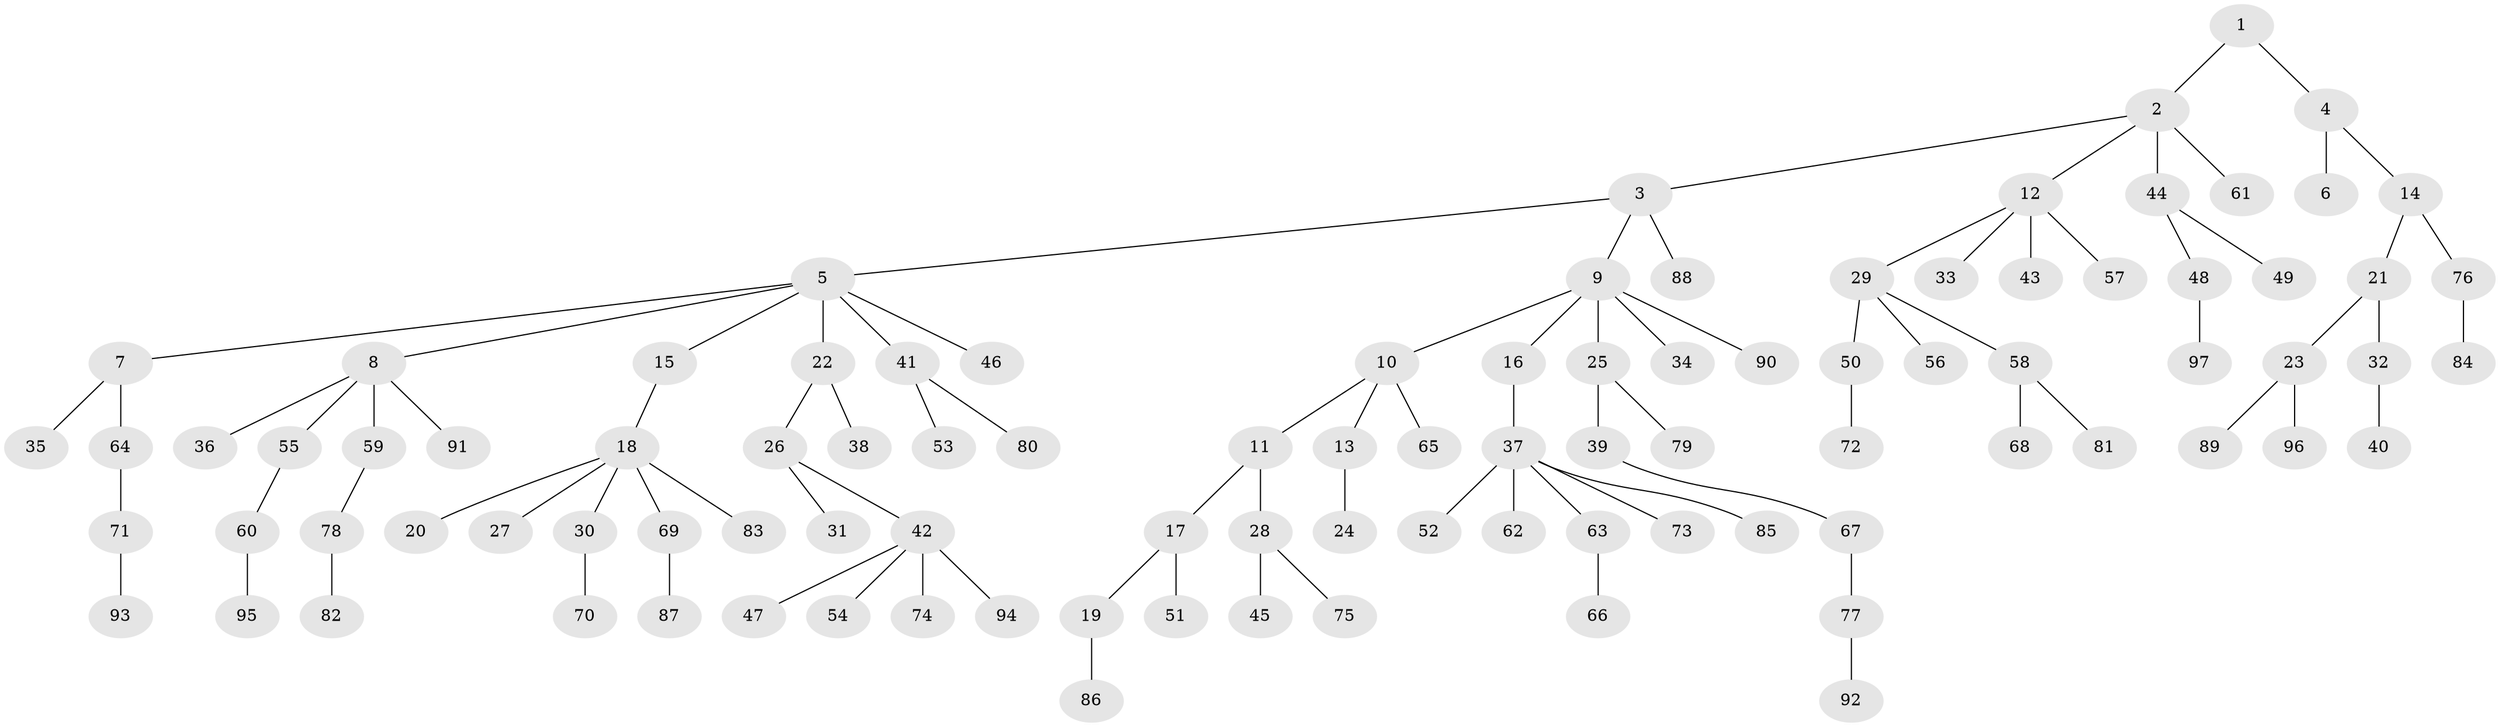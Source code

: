 // original degree distribution, {3: 0.09558823529411764, 6: 0.029411764705882353, 4: 0.08088235294117647, 8: 0.007352941176470588, 2: 0.22058823529411764, 5: 0.022058823529411766, 7: 0.007352941176470588, 1: 0.5367647058823529}
// Generated by graph-tools (version 1.1) at 2025/51/03/04/25 22:51:56]
// undirected, 97 vertices, 96 edges
graph export_dot {
  node [color=gray90,style=filled];
  1;
  2;
  3;
  4;
  5;
  6;
  7;
  8;
  9;
  10;
  11;
  12;
  13;
  14;
  15;
  16;
  17;
  18;
  19;
  20;
  21;
  22;
  23;
  24;
  25;
  26;
  27;
  28;
  29;
  30;
  31;
  32;
  33;
  34;
  35;
  36;
  37;
  38;
  39;
  40;
  41;
  42;
  43;
  44;
  45;
  46;
  47;
  48;
  49;
  50;
  51;
  52;
  53;
  54;
  55;
  56;
  57;
  58;
  59;
  60;
  61;
  62;
  63;
  64;
  65;
  66;
  67;
  68;
  69;
  70;
  71;
  72;
  73;
  74;
  75;
  76;
  77;
  78;
  79;
  80;
  81;
  82;
  83;
  84;
  85;
  86;
  87;
  88;
  89;
  90;
  91;
  92;
  93;
  94;
  95;
  96;
  97;
  1 -- 2 [weight=1.0];
  1 -- 4 [weight=1.0];
  2 -- 3 [weight=1.0];
  2 -- 12 [weight=1.0];
  2 -- 44 [weight=1.0];
  2 -- 61 [weight=1.0];
  3 -- 5 [weight=1.0];
  3 -- 9 [weight=1.0];
  3 -- 88 [weight=1.0];
  4 -- 6 [weight=1.0];
  4 -- 14 [weight=1.0];
  5 -- 7 [weight=1.0];
  5 -- 8 [weight=1.0];
  5 -- 15 [weight=1.0];
  5 -- 22 [weight=1.0];
  5 -- 41 [weight=1.0];
  5 -- 46 [weight=1.0];
  7 -- 35 [weight=1.0];
  7 -- 64 [weight=1.0];
  8 -- 36 [weight=1.0];
  8 -- 55 [weight=1.0];
  8 -- 59 [weight=1.0];
  8 -- 91 [weight=1.0];
  9 -- 10 [weight=1.0];
  9 -- 16 [weight=1.0];
  9 -- 25 [weight=1.0];
  9 -- 34 [weight=1.0];
  9 -- 90 [weight=1.0];
  10 -- 11 [weight=1.0];
  10 -- 13 [weight=1.0];
  10 -- 65 [weight=1.0];
  11 -- 17 [weight=1.0];
  11 -- 28 [weight=1.0];
  12 -- 29 [weight=1.0];
  12 -- 33 [weight=1.0];
  12 -- 43 [weight=1.0];
  12 -- 57 [weight=1.0];
  13 -- 24 [weight=1.0];
  14 -- 21 [weight=1.0];
  14 -- 76 [weight=1.0];
  15 -- 18 [weight=1.0];
  16 -- 37 [weight=1.0];
  17 -- 19 [weight=1.0];
  17 -- 51 [weight=1.0];
  18 -- 20 [weight=1.0];
  18 -- 27 [weight=1.0];
  18 -- 30 [weight=1.0];
  18 -- 69 [weight=1.0];
  18 -- 83 [weight=1.0];
  19 -- 86 [weight=1.0];
  21 -- 23 [weight=1.0];
  21 -- 32 [weight=1.0];
  22 -- 26 [weight=1.0];
  22 -- 38 [weight=1.0];
  23 -- 89 [weight=1.0];
  23 -- 96 [weight=1.0];
  25 -- 39 [weight=1.0];
  25 -- 79 [weight=1.0];
  26 -- 31 [weight=1.0];
  26 -- 42 [weight=1.0];
  28 -- 45 [weight=1.0];
  28 -- 75 [weight=1.0];
  29 -- 50 [weight=1.0];
  29 -- 56 [weight=1.0];
  29 -- 58 [weight=1.0];
  30 -- 70 [weight=1.0];
  32 -- 40 [weight=1.0];
  37 -- 52 [weight=1.0];
  37 -- 62 [weight=1.0];
  37 -- 63 [weight=1.0];
  37 -- 73 [weight=1.0];
  37 -- 85 [weight=1.0];
  39 -- 67 [weight=1.0];
  41 -- 53 [weight=1.0];
  41 -- 80 [weight=1.0];
  42 -- 47 [weight=1.0];
  42 -- 54 [weight=1.0];
  42 -- 74 [weight=1.0];
  42 -- 94 [weight=1.0];
  44 -- 48 [weight=1.0];
  44 -- 49 [weight=1.0];
  48 -- 97 [weight=1.0];
  50 -- 72 [weight=1.0];
  55 -- 60 [weight=1.0];
  58 -- 68 [weight=1.0];
  58 -- 81 [weight=1.0];
  59 -- 78 [weight=1.0];
  60 -- 95 [weight=1.0];
  63 -- 66 [weight=1.0];
  64 -- 71 [weight=1.0];
  67 -- 77 [weight=1.0];
  69 -- 87 [weight=1.0];
  71 -- 93 [weight=1.0];
  76 -- 84 [weight=1.0];
  77 -- 92 [weight=1.0];
  78 -- 82 [weight=1.0];
}
